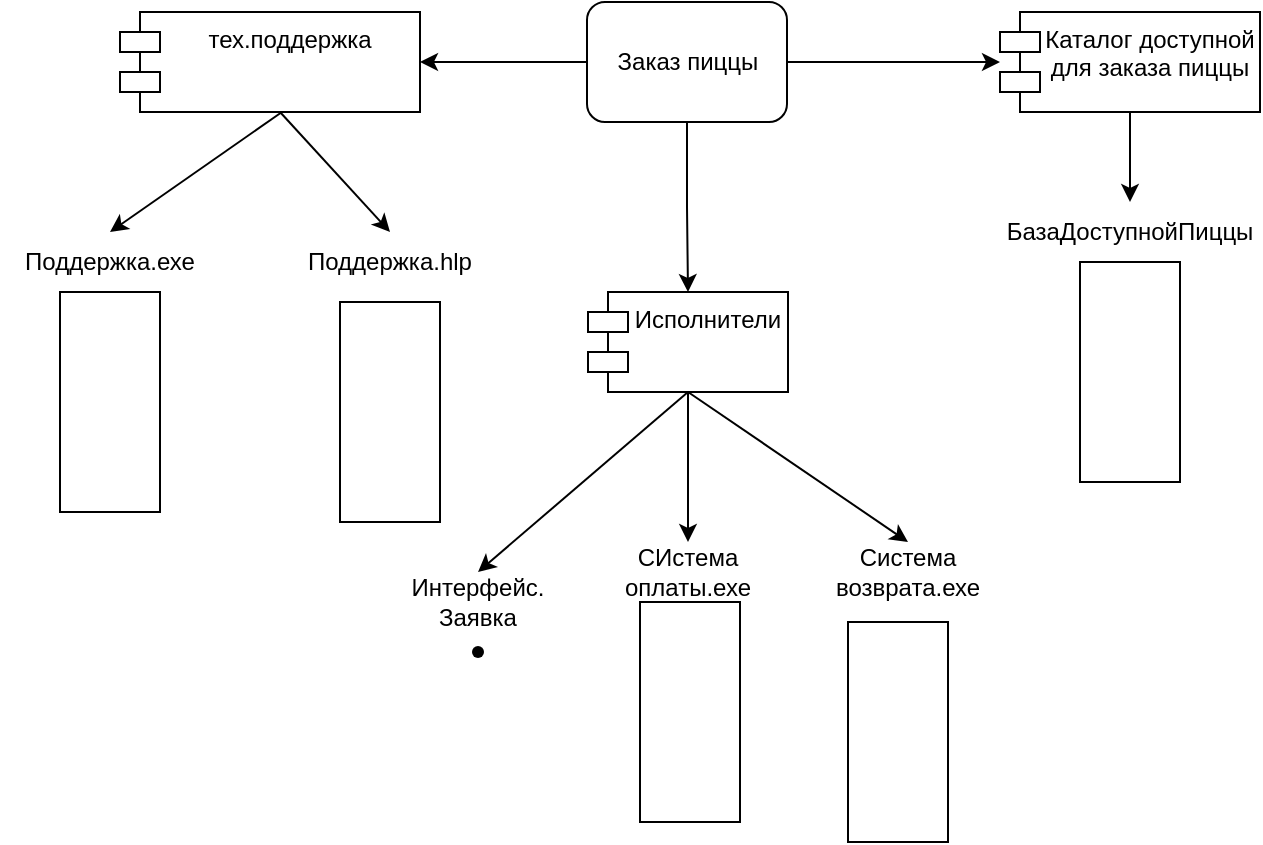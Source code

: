 <mxfile version="24.7.17">
  <diagram name="Страница — 1" id="QbjqRr6eiSzYvlj82acc">
    <mxGraphModel dx="1395" dy="703" grid="1" gridSize="10" guides="1" tooltips="1" connect="1" arrows="1" fold="1" page="1" pageScale="1" pageWidth="827" pageHeight="1169" math="0" shadow="0">
      <root>
        <mxCell id="0" />
        <mxCell id="1" parent="0" />
        <mxCell id="VJis0RI-ayQ-CPS1EI_X-8" style="edgeStyle=orthogonalEdgeStyle;rounded=0;orthogonalLoop=1;jettySize=auto;html=1;" edge="1" parent="1" source="VJis0RI-ayQ-CPS1EI_X-3">
          <mxGeometry relative="1" as="geometry">
            <mxPoint x="280" y="80" as="targetPoint" />
          </mxGeometry>
        </mxCell>
        <mxCell id="VJis0RI-ayQ-CPS1EI_X-9" style="edgeStyle=orthogonalEdgeStyle;rounded=0;orthogonalLoop=1;jettySize=auto;html=1;" edge="1" parent="1" source="VJis0RI-ayQ-CPS1EI_X-3" target="VJis0RI-ayQ-CPS1EI_X-11">
          <mxGeometry relative="1" as="geometry">
            <mxPoint x="550" y="80" as="targetPoint" />
          </mxGeometry>
        </mxCell>
        <mxCell id="VJis0RI-ayQ-CPS1EI_X-3" value="Заказ пиццы" style="rounded=1;whiteSpace=wrap;html=1;" vertex="1" parent="1">
          <mxGeometry x="363.5" y="50" width="100" height="60" as="geometry" />
        </mxCell>
        <mxCell id="VJis0RI-ayQ-CPS1EI_X-11" value="Каталог доступной для заказа пиццы" style="shape=module;align=left;spacingLeft=20;align=center;verticalAlign=top;whiteSpace=wrap;html=1;" vertex="1" parent="1">
          <mxGeometry x="570" y="55" width="130" height="50" as="geometry" />
        </mxCell>
        <mxCell id="VJis0RI-ayQ-CPS1EI_X-21" value="тех.поддержка" style="shape=module;align=left;spacingLeft=20;align=center;verticalAlign=top;whiteSpace=wrap;html=1;" vertex="1" parent="1">
          <mxGeometry x="130" y="55" width="150" height="50" as="geometry" />
        </mxCell>
        <mxCell id="VJis0RI-ayQ-CPS1EI_X-22" value="" style="verticalLabelPosition=bottom;verticalAlign=top;html=1;shape=mxgraph.basic.rect;fillColor2=none;strokeWidth=1;size=20;indent=5;" vertex="1" parent="1">
          <mxGeometry x="100" y="195" width="50" height="110" as="geometry" />
        </mxCell>
        <mxCell id="VJis0RI-ayQ-CPS1EI_X-23" value="" style="verticalLabelPosition=bottom;verticalAlign=top;html=1;shape=mxgraph.basic.rect;fillColor2=none;strokeWidth=1;size=20;indent=5;" vertex="1" parent="1">
          <mxGeometry x="240" y="200" width="50" height="110" as="geometry" />
        </mxCell>
        <mxCell id="VJis0RI-ayQ-CPS1EI_X-24" value="Поддержка.ехе" style="text;html=1;align=center;verticalAlign=middle;whiteSpace=wrap;rounded=0;" vertex="1" parent="1">
          <mxGeometry x="70" y="165" width="110" height="30" as="geometry" />
        </mxCell>
        <mxCell id="VJis0RI-ayQ-CPS1EI_X-25" value="Поддержка.hlp" style="text;html=1;align=center;verticalAlign=middle;whiteSpace=wrap;rounded=0;" vertex="1" parent="1">
          <mxGeometry x="210" y="165" width="110" height="30" as="geometry" />
        </mxCell>
        <mxCell id="VJis0RI-ayQ-CPS1EI_X-27" value="" style="endArrow=classic;html=1;rounded=0;entryX=0.5;entryY=0;entryDx=0;entryDy=0;" edge="1" parent="1" target="VJis0RI-ayQ-CPS1EI_X-24">
          <mxGeometry width="50" height="50" relative="1" as="geometry">
            <mxPoint x="211" y="105" as="sourcePoint" />
            <mxPoint x="390" y="325" as="targetPoint" />
          </mxGeometry>
        </mxCell>
        <mxCell id="VJis0RI-ayQ-CPS1EI_X-28" value="" style="endArrow=classic;html=1;rounded=0;entryX=0.5;entryY=0;entryDx=0;entryDy=0;exitX=0.5;exitY=1;exitDx=0;exitDy=0;" edge="1" parent="1" source="VJis0RI-ayQ-CPS1EI_X-29" target="VJis0RI-ayQ-CPS1EI_X-34">
          <mxGeometry width="50" height="50" relative="1" as="geometry">
            <mxPoint x="439" y="250" as="sourcePoint" />
            <mxPoint x="494" y="310" as="targetPoint" />
          </mxGeometry>
        </mxCell>
        <mxCell id="VJis0RI-ayQ-CPS1EI_X-29" value="Исполнители" style="shape=module;align=left;spacingLeft=20;align=center;verticalAlign=top;whiteSpace=wrap;html=1;" vertex="1" parent="1">
          <mxGeometry x="364" y="195" width="100" height="50" as="geometry" />
        </mxCell>
        <mxCell id="VJis0RI-ayQ-CPS1EI_X-30" style="edgeStyle=orthogonalEdgeStyle;rounded=0;orthogonalLoop=1;jettySize=auto;html=1;exitX=0.5;exitY=1;exitDx=0;exitDy=0;entryX=0.5;entryY=0;entryDx=0;entryDy=0;" edge="1" parent="1" source="VJis0RI-ayQ-CPS1EI_X-3" target="VJis0RI-ayQ-CPS1EI_X-29">
          <mxGeometry relative="1" as="geometry" />
        </mxCell>
        <mxCell id="VJis0RI-ayQ-CPS1EI_X-31" value="" style="verticalLabelPosition=bottom;verticalAlign=top;html=1;shape=mxgraph.basic.rect;fillColor2=none;strokeWidth=1;size=20;indent=5;" vertex="1" parent="1">
          <mxGeometry x="390" y="350" width="50" height="110" as="geometry" />
        </mxCell>
        <mxCell id="VJis0RI-ayQ-CPS1EI_X-33" value="" style="verticalLabelPosition=bottom;verticalAlign=top;html=1;shape=mxgraph.basic.rect;fillColor2=none;strokeWidth=1;size=20;indent=5;" vertex="1" parent="1">
          <mxGeometry x="494" y="360" width="50" height="110" as="geometry" />
        </mxCell>
        <mxCell id="VJis0RI-ayQ-CPS1EI_X-34" value="Система возврата.ехе" style="text;html=1;align=center;verticalAlign=middle;whiteSpace=wrap;rounded=0;" vertex="1" parent="1">
          <mxGeometry x="469" y="320" width="110" height="30" as="geometry" />
        </mxCell>
        <mxCell id="VJis0RI-ayQ-CPS1EI_X-35" value="СИстема оплаты.ехе" style="text;html=1;align=center;verticalAlign=middle;whiteSpace=wrap;rounded=0;" vertex="1" parent="1">
          <mxGeometry x="359" y="320" width="110" height="30" as="geometry" />
        </mxCell>
        <mxCell id="VJis0RI-ayQ-CPS1EI_X-37" value="" style="shape=waypoint;sketch=0;fillStyle=solid;size=6;pointerEvents=1;points=[];fillColor=none;resizable=0;rotatable=0;perimeter=centerPerimeter;snapToPoint=1;" vertex="1" parent="1">
          <mxGeometry x="299" y="365" width="20" height="20" as="geometry" />
        </mxCell>
        <mxCell id="VJis0RI-ayQ-CPS1EI_X-38" value="Интерфейс. Заявка" style="text;html=1;align=center;verticalAlign=middle;whiteSpace=wrap;rounded=0;" vertex="1" parent="1">
          <mxGeometry x="254" y="335" width="110" height="30" as="geometry" />
        </mxCell>
        <mxCell id="VJis0RI-ayQ-CPS1EI_X-41" value="" style="endArrow=classic;html=1;rounded=0;entryX=0.5;entryY=0;entryDx=0;entryDy=0;" edge="1" parent="1">
          <mxGeometry width="50" height="50" relative="1" as="geometry">
            <mxPoint x="210" y="105" as="sourcePoint" />
            <mxPoint x="265" y="165" as="targetPoint" />
          </mxGeometry>
        </mxCell>
        <mxCell id="VJis0RI-ayQ-CPS1EI_X-44" value="" style="endArrow=classic;html=1;rounded=0;exitX=0.5;exitY=1;exitDx=0;exitDy=0;entryX=0.5;entryY=0;entryDx=0;entryDy=0;" edge="1" parent="1" source="VJis0RI-ayQ-CPS1EI_X-29" target="VJis0RI-ayQ-CPS1EI_X-38">
          <mxGeometry width="50" height="50" relative="1" as="geometry">
            <mxPoint x="340" y="380" as="sourcePoint" />
            <mxPoint x="390" y="330" as="targetPoint" />
          </mxGeometry>
        </mxCell>
        <mxCell id="VJis0RI-ayQ-CPS1EI_X-45" value="" style="endArrow=classic;html=1;rounded=0;exitX=0.5;exitY=1;exitDx=0;exitDy=0;entryX=0.5;entryY=0;entryDx=0;entryDy=0;" edge="1" parent="1" source="VJis0RI-ayQ-CPS1EI_X-29" target="VJis0RI-ayQ-CPS1EI_X-35">
          <mxGeometry width="50" height="50" relative="1" as="geometry">
            <mxPoint x="340" y="380" as="sourcePoint" />
            <mxPoint x="390" y="330" as="targetPoint" />
          </mxGeometry>
        </mxCell>
        <mxCell id="VJis0RI-ayQ-CPS1EI_X-46" value="" style="verticalLabelPosition=bottom;verticalAlign=top;html=1;shape=mxgraph.basic.rect;fillColor2=none;strokeWidth=1;size=20;indent=5;" vertex="1" parent="1">
          <mxGeometry x="610" y="180" width="50" height="110" as="geometry" />
        </mxCell>
        <mxCell id="VJis0RI-ayQ-CPS1EI_X-53" value="" style="endArrow=classic;html=1;rounded=0;exitX=0.5;exitY=1;exitDx=0;exitDy=0;" edge="1" parent="1" source="VJis0RI-ayQ-CPS1EI_X-11" target="VJis0RI-ayQ-CPS1EI_X-52">
          <mxGeometry width="50" height="50" relative="1" as="geometry">
            <mxPoint x="635" y="105" as="sourcePoint" />
            <mxPoint x="635" y="160" as="targetPoint" />
          </mxGeometry>
        </mxCell>
        <mxCell id="VJis0RI-ayQ-CPS1EI_X-52" value="БазаДоступнойПиццы" style="text;html=1;align=center;verticalAlign=middle;whiteSpace=wrap;rounded=0;" vertex="1" parent="1">
          <mxGeometry x="605" y="150" width="60" height="30" as="geometry" />
        </mxCell>
      </root>
    </mxGraphModel>
  </diagram>
</mxfile>
